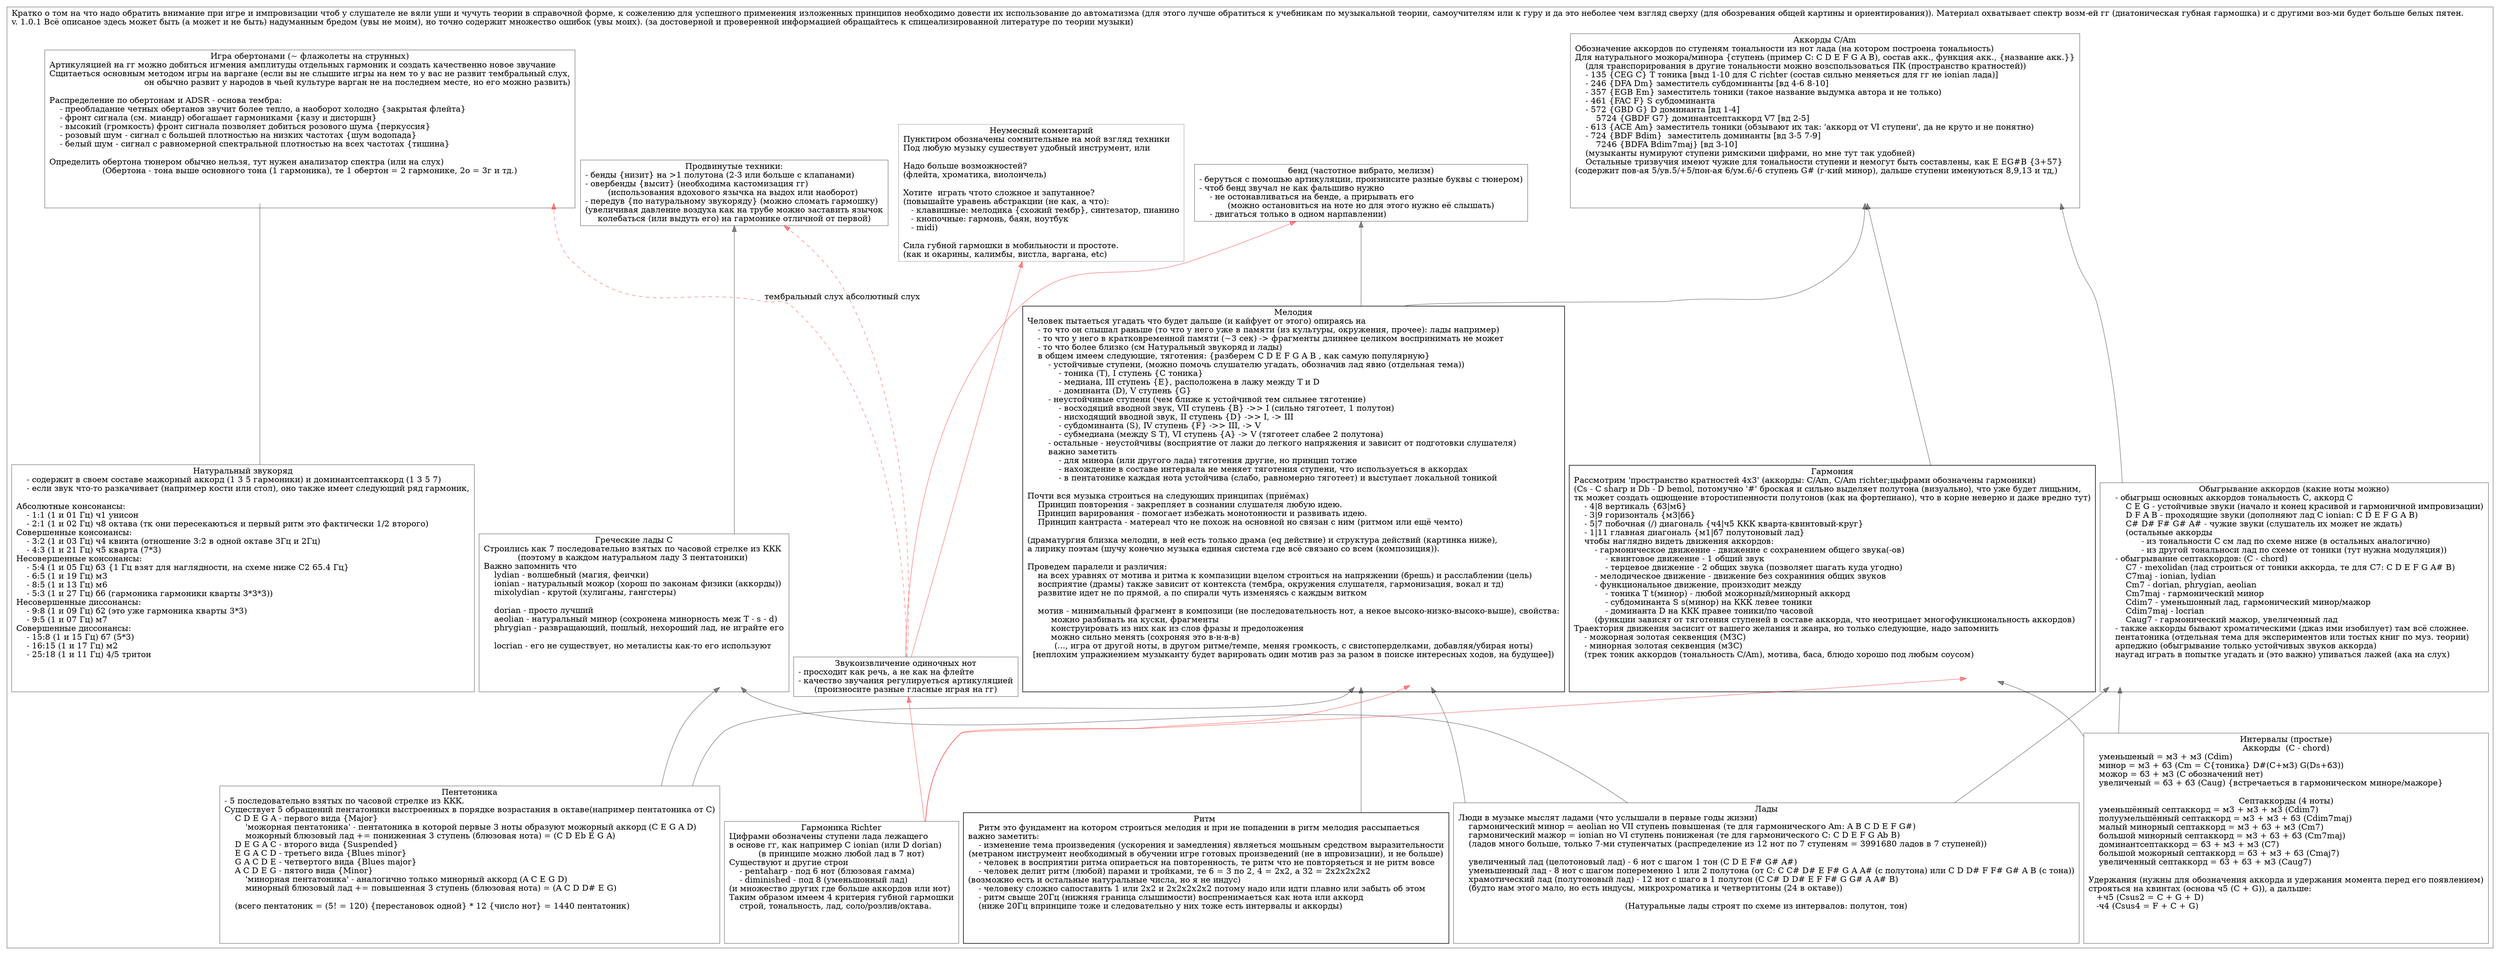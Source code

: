 /*
Это произведение распространяется по лицензии Creative Commons «Attribution-ShareAlike» («Атрибуция-СохранениеУсловий») 4.0 Всемирная. Чтобы ознакомиться с экземпляром этой лицензии, посетите http://creativecommons.org/licenses/by-sa/4.0/ или отправьте письмо на адрес Creative Commons: PO Box 1866, Mountain View, CA 94042, USA.
*/
digraph H { comment="если не указан источник то или украл или личный опыт прикрепленные источники: 
и0 'План самостоятельного занятия' 'из t.me/harmonicaru_chat'
и1 'Anthology_of_Harmonica_Tunings.pdf' 'Борода на харпе, в контакте'
"
compound=true
layout=dot
labelloc=b
labeljust=l
nojustify=true
rankdir=BT
ranksep="1.5"

node[shape=none color="#888888" label=""]

{{cluster=true color="#888888"
label="Кратко о том на что надо обратить внимание при игре и импровизации чтоб у слушателе не вяли уши и чучуть теории в справочной форме, к сожелению для успешного применения изложенных принципов необходимо довести их использование до автоматизма (для этого лучше обратиться к учебникам по музыкальной теории, самоучителям или к гуру и да это неболее чем взгляд сверху (для обозревания общей картины и ориентирования)). Материал охватывает спектр возм-ей гг (диатоническая губная гармошка) и с другими воз-ми будет больше белых пятен.\l\
v. 1.0.1 Всё описаное здесь может быть (а может и не быть) надуманным бредом (увы не моим), но точно содержит множество ошибок (увы моих). (за достоверной и проверенной информацией обращайтесь к спицеализированной литературе по теории музыки)\l"
/*--------------------------------------------------------------------------------*/
subgraph cluster_music{color="#000000" label="Мелодия
Человек пытаеться угадать что будет дальше (и кайфует от этого) опираясь на\l\
    - то что он слышал раньше (то что у него уже в памяти (из культуры, окружения, прочее): лады например)\l\
    - то что у него в кратковременной памяти (~3 сек) -> фрагменты длиннее целиком воспринимать не может\l\
    - то что более близко (см Натуральный звукоряд и лады)\l\
    в общем имеем следующие, тяготения: {разберем C D E F G A B , как самую популярную}\l\
        - устойчивые ступени, (можно помочь слушателю угадать, обозначив лад явно (отдельная тема))\l\
            - тоника (T), I ступень {C тоника}\l\
            - медиана, III ступень {E}, расположена в лажу между T и D\l\
            - доминанта (D), V ступень {G}\l\
        - неустойчивые ступени (чем ближе к устойчивой тем сильнее тяготение)\l\
            - восходяций вводной звук, VII ступень {B} ->> I (сильно тяготеет, 1 полутон)\l\
            - нисходящий вводной звук, II ступень {D} ->> I, -> III\l\
            - субдоминанта (S), IV ступень {F} ->> III, -> V\l\
            - субмедиана (между S T), VI ступень {A} -> V (тяготеет слабее 2 полутона)\l\
        - остальные - неустойчивы (восприятие от лажи до легкого напряжения и зависит от подготовки слушателя)\l\
        важно заметить \l\
            - для минора (или другого лада) тяготения другие, но принцип тотже\l\
            - нахождение в составе интервала не меняет тяготения ступени, что используеться в аккордах\l\
            - в пентатонике каждая нота устойчива (слабо, равномерно тяготеет) и выступает локальной тоникой\l\

Почти вся музыка строиться на следующих принципах (приёмах)\l\
    Принцип повторения - закрепляет в сознании слушателя любую идею.\l\
    Принцип варирования - помогает избежать монотонности и развивать идею.\l\
    Принцип кантраста - матереал что не похож на основной но связан с ним (ритмом или ещё чемто)\l\

(драматургия близка мелодии, в ней есть только драма (eq действие) и структура действий (картинка ниже),\l\
а лирику поэтам (шучу конечно музыка единая система где всё связано со всем (композиция)).\l\

Проведем паралели и различия:\l\
    на всех уравнях от мотива и ритма к компазиции вцелом строиться на напряжении (брешь) и расслаблении (цель)\l\
    восприятие (драмы) также зависит от контекста (тембра, окружения слушателя, гармонизация, вокал и тд)\l\
    развитие идет не по прямой, а по спирали чуть изменяясь с каждым витком\l\

    мотив - минимальный фрагмент в композици (не последовательность нот, а некое высоко-низко-высоко-выше), свойства:\l\
         можно разбивать на куски, фрагменты\l\
         конструировать из них как из слов фразы и предоложения\l\
         можно сильно менять (сохроняя это в-н-в-в)\l\
(..., игра от другой ноты, в другом ритме/темпе, меняя громкость, с свистоперделками, добавляя/убирая ноты)
[неплохим упражнением музыканту будет варировать один мотив раз за разом в поиске интересных ходов, на будущее])
" драматургия ноты}
subgraph cluster_r {color="#000000" label="Ритм 
    Ритм это фундамент на котором строиться мелодия и при не попадении в ритм мелодия рассыпаеться\l\
важно заметить:\l\
    - изменение тема произведения (ускорения и замедления) являеться мошьным средством выразительности\l\
(метраном инструмент необходимый в обучении игре готовых произведений (не в ипровизации), и не больше)
    - человек в восприятии ритма опираеться на повторенность, те ритм что не повторяеться и не ритм вовсе\l\
    - человек делит ритм (любой) парами и тройками, те 6 = 3 по 2, 4 = 2x2, а 32 = 2x2x2x2x2\l\
(возможно есть и остальные натуральные числа, но я не индус)\l\
    - человеку сложно сапоставить 1 или 2х2 и 2х2х2х2х2 потому надо или идти плавно или забыть об этом\l\
    - ритм свыше 20Гц (нижняя граница слышимости) воспренимаеться как нота или аккорд\l\
    (ниже 20Гц впринципе тоже и следовательно у них тоже есть интервалы и аккорды)\l\
" длительности}

subgraph cluster_nat{label="Натуральный звукоряд
    - содержит в своем составе мажорный аккорд (1 3 5 гармоники) и доминантсептаккорд (1 3 5 7)\l\
    - если звук что-то разкачивает (например кости или стол), оно также имеет следующий ряд гармоник,\l\

Абсолютные консонансы:\l\
    - 1:1 (1 и 01 Гц) ч1 унисон\l\
    - 2:1 (1 и 02 Гц) ч8 октава (тк они пересекаються и первый ритм это фактически 1/2 второго)\l\
Совершенные консонансы:\l\
    - 3:2 (1 и 03 Гц) ч4 квинта (отношение 3:2 в одной октаве 3Гц и 2Гц)\l\
    - 4:3 (1 и 21 Гц) ч5 кварта (7*3)\l\
Несовершенные консонансы:\l\
    - 5:4 (1 и 05 Гц) б3 {1 Гц взят для наглядности, на схеме ниже C2 65.4 Гц}\l\
    - 6:5 (1 и 19 Гц) м3\l\
    - 8:5 (1 и 13 Гц) м6\l\
    - 5:3 (1 и 27 Гц) б6 (гармоника гармоники кварты 3*3*3))\l\
Несовершенные диссонансы:\l\
    - 9:8 (1 и 09 Гц) б2 (это уже гармоника кварты 3*3)\l\
    - 9:5 (1 и 07 Гц) м7\l\
Совершенные диссонансы:\l\
    - 15:8 (1 и 15 Гц) б7 (5*3)\l\
    - 16:15 (1 и 17 Гц) м2\l\
    - 25:18 (1 и 11 Гц) 4/5 тритон\l\
" натуральный_звукоряд}
{label="Игра обертонами (~ флажолеты на струнных)
Артикуляцией на гг можно добиться игмения амплитуды отдельных гармоник и создать качественно новое звучание\l\
Сщитаеться основным методом игры на варгане (если вы не слышите игры на нем то у вас не развит тембральный слух,\l\
он обычно развит у народов в чьей культуре варган не на последнем месте, но его можно развить)\r\

Распределение по обертонам и ADSR - основа тембра:\l\
    - преобладание четных обертанов звучит более тепло, а наоборот холодно {закрытая флейта}\l\
    - фронт сигнала (см. миандр) обогашает гармониками {казу и дисторшн}\l\
    - высокий (громкость) фронт сигнала позволяет добиться розового шума {перкуссия}\l\
    - розовый шум - сигнал с большей плотностью на низких частотах {шум водопада}\l\
    - белый шум - сигнал с равномерной спектральной плотностью на всех частотах {тишина}\l\

Определить обертона тюнером обычно нельзя, тут нужен анализатор спектра (или на слух)\l\
(Обертона - тона выше основного тона (1 гармоника), те 1 обертон = 2 гармонике, 2о = 3г и тд.)
" обертона гармоники}


subgraph cluster_int{label="Интервалы (простые)
Аккорды  (C - chord)
    уменьшеный = м3 + м3 (Cdim)\l\
    минор = м3 + б3 (Cm = C{тоника} D#(C+м3) G(Ds+б3))\l\
    можор = б3 + м3 (C обозначений нет)\l\
    увеличеный = б3 + б3 (Caug) {встречаеться в гармоническом миноре/мажоре}\l\

Септаккорды (4 ноты)
    уменьшённый септаккорд = м3 + м3 + м3 (Cdim7)\l\
    полуумельшённый септаккорд = м3 + м3 + б3 (Cdim7maj)\l\
    малый минорный септаккорд = м3 + б3 + м3 (Cm7)\l\
    большой минорный септаккорд = м3 + б3 + б3 (Cm7maj)\l\
    доминантсептаккорд = б3 + м3 + м3 (C7)\l\
    большой можорный септаккорд = б3 + м3 + б3 (Cmaj7)\l\
    увеличенный септаккорд = б3 + б3 + м3 (Caug7)\l\

Удержания (нужны для обозначения аккорда и удержания момента перед его появлением)
строяться на квинтах (основа ч5 (C + G)), а дальше:\l\
   +ч5 (Csus2 = C + G + D)\l\
   -ч4 (Csus4 = F + C + G)\l\
" интервалы}

subgraph cluster_penta{label="Пентетоника
- 5 последовательно взятых по часовой стрелке из ККК.\l\
Существует 5 обращений пентатоники выстроенных в порядке возрастания в октаве(например пентатоника от С)\l\
    C D E G A - первого вида {Major}\l\
        'можорная пентатоника' - пентатоника в которой первые 3 ноты образуют можорный аккорд (C E G A D)\l\
        можорный блюзовый лад += пониженная 3 ступень (блюзовая нота) = (C D Eb E G A)\l\
    D E G A C - второго вида {Suspended}\l\
    E G A C D - третьего вида {Blues minor}\l\
    G A C D E - четвертого вида {Blues major}\l\
    A C D E G - пятого вида {Minor}\l\
        'минорная пентатоника' - аналогично только минорный аккорд (A C E G D)\l\
        минорный блюзовый лад += повышенная 3 ступень (блюзовая нота) = (A C D D# E G)\l\

    (всего пентатоник = (5! = 120) {перестановок одной} * 12 {число нот} = 1440 пентатоник)\l\
" пентатоники_и_лады вызов_ктулху}

subgraph cluster_modes{label="Лады
Люди в музыке мыслят ладами (что услышали в первые годы жизни)\l\
    гармонический минор = aeolian но VII ступень повышеная (те для гармонического Am: A B C D E F G#)\l\
    гармонический мажор = ionian но VI ступень пониженая (те для гармонического C: C D E F G Ab B)\l\
    (ладов много больше, только 7-ми ступенчатых (распределение из 12 нот по 7 ступеням = 3991680 ладов в 7 ступеней))\l\

    увеличенный лад (целотоновый лад) - 6 нот с шагом 1 тон (C D E F# G# A#)\l\
    уменьшенный лад - 8 нот с шагом попеременно 1 или 2 полутона (от C: C C# D# E F# G A A# (с полутона) или C D D# F F# G# A B (с тона))\l\
    храмотический лад (полутоновый лад) - 12 нот с шаго в 1 полутон (C C# D D# E F F# G G# A A# B)\l\
    (будто нам этого мало, но есть индусы, микрохроматика и четвертитоны (24 в октаве))\l\

(Натуральные лады строят по схеме из интервалов: полутон, тон)\
" лады гамма}

subgraph cluster_harmonic{color="#000000" label="Гармония
Рассмотрим 'пространство кратностей 4x3' (аккорды: C/Am, C/Am richter;цыфрами обозначены гармоники)\l\
(Cs - C sharp и Db - D bemol, потомучно '#' броская и сильно выделяет полутона (визуально), что уже будет лищьним,\l\
тк может создать ощющение второстипенности полутонов (как на фортепиано), что в корне неверно и даже вредно тут)\l\
    - 4|8 вертикаль {б3|м6}\l\
    - 3|9 горизонталь {м3|б6}\l\
    - 5|7 побочная (/) диагональ {ч4|ч5 ККК кварта-квинтовый-круг}\l\
    - 1|11 главная диагональ {м1|б7 полутоновый лад}\l\
    чтобы наглядно видеть движения аккордов:\l\
        - гармоническое движение - движение с сохранением общего звука(-ов)\l\
            - квинтовое движение - 1 общий звук\l\
            - терцевое движение - 2 общих звука (позволяет шагать куда угодно)\l\
        - мелодическое движение - движение без сохраниния общих звуков\l\
        - функциональное движение, произходит между\l\
            - тоника T t(минор) - любой можорный/минорный аккорд\l\
            - субдоминанта S s(минор) на ККК левее тоники\l\
            - доминанта D на ККК правее тоники/по часовой\l\
        (функции зависят от тяготения ступеней в составе аккорда, что неотрицает многофункциональность аккордов)\l\
Траектория движения засисит от вашего желания и жанра, но только следующие, надо запомнить\l\
    - можорная золотая секвенция (МЗС)\l\
    - минорная золотая секвенция (мЗС)\l\
    (трек тоник аккордов (тональность C/Am), мотива, баса, блюдо хорошо под любым соусом)\l\
" пространство_кратностей}

subgraph cluster_around {label="Обыгрывание аккордов (какие ноты можно)
    - обыгрыш основных аккордов тональность C, аккорд С\l\
        C E G - устойчивые звуки (начало и конец красивой и гармоничной импровизации)\l\
        D F A B - проходящие звуки (дополняют лад C ionian: C D E F G A B)\l\
        C# D# F# G# A# - чужие звуки (слушатель их может не ждать)\l\
        (остальные аккорды\l\
              - из тональности С см лад по схеме ниже (в остальных аналогично)\l\
              - из другой тональноси лад по схеме от тоники (тут нужна модуляция))\l\
    - обыгрывание септаккордов: (C - chord)\l\
      	C7 - mexolidan (лад строиться от тоники аккорда, те для C7: C D E F G A# B)\l\
      	C7maj - ionian, lydian\l\
      	Cm7 - dorian, phrygian, aeolian\l\
      	Cm7maj - гармонический минор\l\
      	Cdim7 - уменьшонный лад, гармонический минор/мажор\l\
      	Cdim7maj - locrian\l\
      	Caug7 - гармонический мажор, увеличенный лад\l\
    - также аккорды бывают хроматическими (джаз ими изобилует) там всё сложнее.\l\
    пентатоника (отдельная тема для экспериментов или тостых книг по муз. теории)\l\
    арпеджио (обыгрывание только устойчивых звуков аккорда)\l\
    наугад играть в попытке угадать и (это важно) упиваться лажей (ака на слух)\l\
" тональность_C_Am}
subgraph cluster_chord{label="Аккорды C/Am
Обозначение аккордов по ступеням тональности из нот лада (на котором построена тональность)\l\
Для натурального можора/минора {ступень (пример C: C D E F G A B), состав акк., функция акк., {название акк.}}\l\
    (для транспорирования в другие тональности можно возспользоваться ПК (пространство кратностей))\l\
    - 135 {CEG C} T тоника [выд 1-10 для C richter (состав сильно меняеться для гг не ionian лада)]\l\
    - 246 {DFA Dm} заместитель субдоминанты [вд 4-6 8-10]\l\
    - 357 {EGB Em} заместитель тоники (такое название выдумка автора и не только)\l\
    - 461 {FAC F} S субдоминанта\l\
    - 572 {GBD G} D доминанта [вд 1-4]\l\
        5724 {GBDF G7} доминантсептаккорд V7 [вд 2-5]\l\
    - 613 {ACE Am} заместитель тоники (обзывают их так: 'аккорд от VI ступени', да не круто и не понятно)\l\
    - 724 {BDF Bdim}  заместитель доминанты [вд 3-5 7-9]\l\
        7246 {BDFA Bdim7maj} [вд 3-10]\l\
    (музыканты нумируют ступени римскими цифрами, но мне тут так удобней)\l\
    Остальные тризвучия имеют чужие для тональности ступени и немогут быть составлены, как E EG#B {3+57} \l\
(содержит пов-ая 5/ув.5/+5/пон-ая 6/ум.6/-6 ступень G# (г-кий минор), дальше ступени именуються 8,9,13 и тд,)\l\
" аккорды_C_Am аккорды_от_С}

subgraph cluster_modesC{label="Греческие лады C
Строились как 7 последовательно взятых по часовой стрелке из ККК\l\
(поэтому в каждом натуральном ладу 3 пентатоники) 
Важно запомнить что\l\
    lydian - волшебный (магия, феички)\l\
    ionian - натуральный можор (хорош по законам физики (аккорды))\l\
    mixolydian - крутой (хулиганы, гангстеры)\l\

    dorian - просто лучший\l\
    aeolian - натуральный минор (сохронена минорность меж T - s - d)\l\
    phrygian - развращающий, пошлый, нехороший лад, не играйте его\l\

    locrian - его не существует, но металисты как-то его используют\l\ 
" натуральные_лады}

subgraph cluster_rich {label="Гармоника Richter
Цифрами обозначены ступени лада лежащего\l\
в основе гг, как например C ionian (или D dorian)\l\
(в принципе можно любой лад в 7 нот)
Существуют и другие строи\l\
    - pentaharp - под 6 нот (блюзовая гамма)\l\
    - diminished - под 8 (уменьшонный лад)\l\
(и множество других где больше аккордов или нот)\l\
Таким образом имеем 4 критерия губной гармошки\l\
    строй, тональность, лад, соло/розлив/октава.\l\
" richter}

{cluster=false
/*--------------------------------------------------------------------------------*/
{node[color="#888888" shape="box"] // шаги
звукоизвличение[label="Звукоизвличение одиночных нот
- просходит как речь, а не как на флейте\l\
- качество звучания регулируеться артикуляцией\l\
(произносите разные гласные играя на гг)
" href="https://www.youtube.com/watch?v=90eOs_W8rZw"]

бенды [label="бенд (частотное вибрато, мелизм)
- беруться с помошью артикуляции, произнисите разные буквы с тюнером)\l\
- чтоб бенд звучал не как фальшиво нужно\l\
    - не остонавливаться на бенде, а прирывать его\l\
(можно остановиться на ноте но для этого нужно её слышать)
    - двигаться только в одном нарпавлении)\l\
" href="https://ru.wikipedia.org/wiki/%D0%9C%D0%B5%D0%BB%D0%B8%D0%B7%D0%BC%D1%8B"]

продвинутые_техники [label="Продвинутые техники:
- бенды {низит} на >1 полутона (2-3 или больше с клапанами)\l\
- овербенды {высит} (необходима кастомизация гг)\l\
(использования вдохового язычка на выдох или наоборот) 
- передув {по натуральному звукоряду} (можно сломать гармошку)\l\
(увеличивая давление воздуха как на трубе можно заставить язычок
колебаться (или выдуть его) на гармонике отличной от первой)
" href="https://harmonica.ru/study"]

послесловие [color="#bbbbbb" label="Неумесный коментарий
Пунктиром обозначены сомнительные на мой взгляд техники\l\
Под любую музыку сушествует удобный инструмент, или\l\

Надо больше возможностей?\l\
(флейта, хроматика, виолончель)\l\

Хотите  играть чтото сложное и запутанное?\l\
(повышайте уравень абстракции (не как, а что):\l\
   - клавишные: мелодика {схожий тембр}, синтезатор, пианино\l\
   - кнопочные: гармонь, баян, ноутбук\l\
   - midi)\l\

Сила губной гармошки в мобильности и простоте.\l\
(как и окарины, калимбы, вистла, варгана, etc)\l\
" href="https://youtu.be/B9l3BbNyTAE"]
}

/*--------------------------------------------------------------------------------*/
//обертона [image="moodswingerscale.svg"]
//музыка [image="music.svg"]

длительности [image="dives.svg" href="https://youtu.be/Kkz78ffdVGw"]
обертона [image="scales.svg" href="https://ru.wikipedia.org/wiki/%D0%93%D0%B0%D1%80%D0%BC%D0%BE%D0%BD%D0%B8%D0%BA%D0%B0_(%D0%BC%D1%83%D0%B7%D1%8B%D0%BA%D0%B0)"]
гармоники [image="harmonics.svg" href="https://varganist.ru/4.html"]
натуральный_звукоряд [image="obertones.svg" href="https://ru.wikipedia.org/wiki/%D0%9D%D0%B0%D1%82%D1%83%D1%80%D0%B0%D0%BB%D1%8C%D0%BD%D1%8B%D0%B9_%D0%B7%D0%B2%D1%83%D0%BA%D0%BE%D1%80%D1%8F%D0%B4"]
интервалы [image="intervals.svg" href="https://ru.wikipedia.org/wiki/%D0%98%D0%BD%D1%82%D0%B5%D1%80%D0%B2%D0%B0%D0%BB_(%D0%BC%D1%83%D0%B7%D1%8B%D0%BA%D0%B0)"]
вызов_ктулху [image="fifths.svg" href="https://ru.wikipedia.org/wiki/%D0%9A%D0%B2%D0%B8%D0%BD%D1%82%D0%BE%D0%B2%D1%8B%D0%B9_%D0%BA%D1%80%D1%83%D0%B3"] /* ктулху может захавать мозг */
пентатоники_и_лады [image="pentatonic.svg" href="https://ru.wikipedia.org/wiki/%D0%9F%D0%B5%D0%BD%D1%82%D0%B0%D1%82%D0%BE%D0%BD%D0%B8%D0%BA%D0%B0"]
натуральные_лады [image="natural_modes.svg" href="https://youtu.be/AGN_uD8GmwY"]
лады [image="modal_modes.svg" href="https://ru.wikipedia.org/wiki/%D0%9C%D0%BE%D0%B4%D0%B0%D0%BB%D1%8C%D0%BD%D0%BE%D1%81%D1%82%D1%8C_(%D0%BC%D1%83%D0%B7%D1%8B%D0%BA%D0%B0)"]
гамма [image="hromatic.svg" href="https://ru.wikipedia.org/wiki/%D0%93%D0%B0%D0%BC%D0%BC%D0%B0_(%D0%BC%D1%83%D0%B7%D1%8B%D0%BA%D0%B0)"]
ноты [image="notes.svg" href="https://ru.wikipedia.org/wiki/%D0%A1%D0%BE%D0%B2%D1%80%D0%B5%D0%BC%D0%B5%D0%BD%D0%BD%D0%B0%D1%8F_%D0%BC%D1%83%D0%B7%D1%8B%D0%BA%D0%B0%D0%BB%D1%8C%D0%BD%D0%B0%D1%8F_%D0%BD%D0%BE%D1%82%D0%B0%D1%86%D0%B8%D1%8F"]
тональность_C_Am [image="C-modes.svg" href="https://youtube.com/playlist?list=PLuhAz5P0GD3ZdzYGj93sYbbkC1nj2_ABO"]
аккорды_C_Am [image="C-chords.svg" href="https://ru.wikipedia.org/wiki/%D0%A2%D0%BE%D0%BD%D0%B0%D0%BB%D1%8C%D0%BD%D0%BE%D1%81%D1%82%D1%8C"]
аккорды_от_С [image="chords-c.svg" href="https://ru.wikipedia.org/wiki/%D0%90%D0%BA%D0%BA%D0%BE%D1%80%D0%B4"]
пространство_кратностей [image="intmat.svg" href="https://youtu.be/s39DOl5JDOM"]
драматургия [image="crises.svg" href="https://youtu.be/0Hfn-glWWZ0"]

richter [image="harp.svg" href="https://ru.wikipedia.org/wiki/%D0%93%D1%83%D0%B1%D0%BD%D0%B0%D1%8F_%D0%B3%D0%B0%D1%80%D0%BC%D0%BE%D0%BD%D0%B8%D0%BA%D0%B0_%D1%81%D0%B8%D1%81%D1%82%D0%B5%D0%BC%D1%8B_%D0%A0%D0%B8%D1%85%D1%82%D0%B5%D1%80%D0%B0"]
license [label="" shape=none image="by-sa.svg" href="https://creativecommons.org/licenses/by-sa/4.0/"]
/*--------------------------------------------------------------------------------*/
{edge[color="#ff000077"] 
	node[shape=box color=magenta] // мини справка
{edge[ltail=cluster_rich]
	richter -> ноты
	richter -> звукоизвличение
	richter -> пространство_кратностей
} {
	звукоизвличение -> бенды
	звукоизвличение -> послесловие
	{edge[style=dashed]
	звукоизвличение -> гармоники [label="тембральный слух"]
	звукоизвличение -> продвинутые_техники [label="абсолютный слух"]
}}} {edge[color="#00000077"]
{edge[ltail=cluster_penta]
	пентатоники_и_лады -> драматургия
	вызов_ктулху -> натуральные_лады
} {edge[ltail=cluster_music]
	драматургия -> аккорды_C_Am
	драматургия -> бенды
} {edge[ltail=cluster_harmonic]
	пространство_кратностей -> аккорды_C_Am
	пространство_кратностей -> license [color="#ffffff00"]
} {edge[ltail=cluster_nat]
	натуральный_звукоряд -> обертона [arrowhead=none]
//	натуральный_звукоряд -> продвинутые_техники
} {edge[ltail=cluster_modes]
	лады -> натуральные_лады
	лады -> тональность_C_Am
	гамма -> ноты
	//лады -> драматургия
} {edge[ltail=cluster_around]
	тональность_C_Am -> аккорды_от_С
} {edge[ltail=cluster_obertones]
} {edge[ltail=cluster_int]
	интервалы -> пространство_кратностей
	интервалы -> тональность_C_Am
}{edge[ltail=cluster_modesC]
	натуральные_лады -> продвинутые_техники
}{edge[ltail=cluster_r]
	длительности -> драматургия
	//длительности -> натуральный_звукоряд [arrowhead=none]
}}}}}}
